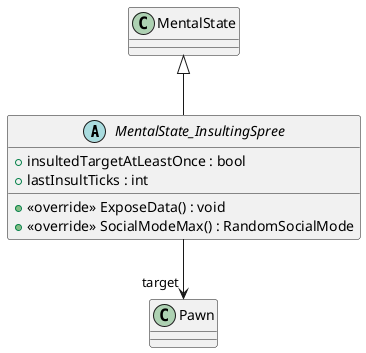 @startuml
abstract class MentalState_InsultingSpree {
    + insultedTargetAtLeastOnce : bool
    + lastInsultTicks : int
    + <<override>> ExposeData() : void
    + <<override>> SocialModeMax() : RandomSocialMode
}
MentalState <|-- MentalState_InsultingSpree
MentalState_InsultingSpree --> "target" Pawn
@enduml
